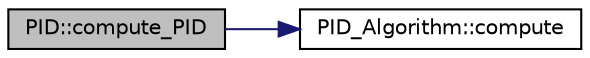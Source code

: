 digraph "PID::compute_PID"
{
 // INTERACTIVE_SVG=YES
 // LATEX_PDF_SIZE
  edge [fontname="Helvetica",fontsize="10",labelfontname="Helvetica",labelfontsize="10"];
  node [fontname="Helvetica",fontsize="10",shape=record];
  rankdir="LR";
  Node11 [label="PID::compute_PID",height=0.2,width=0.4,color="black", fillcolor="grey75", style="filled", fontcolor="black",tooltip=" "];
  Node11 -> Node12 [color="midnightblue",fontsize="10",style="solid",fontname="Helvetica"];
  Node12 [label="PID_Algorithm::compute",height=0.2,width=0.4,color="black", fillcolor="white", style="filled",URL="$class_p_i_d___algorithm.html#a388ec97d23c981e62c3726505688e1f0",tooltip=" "];
}
